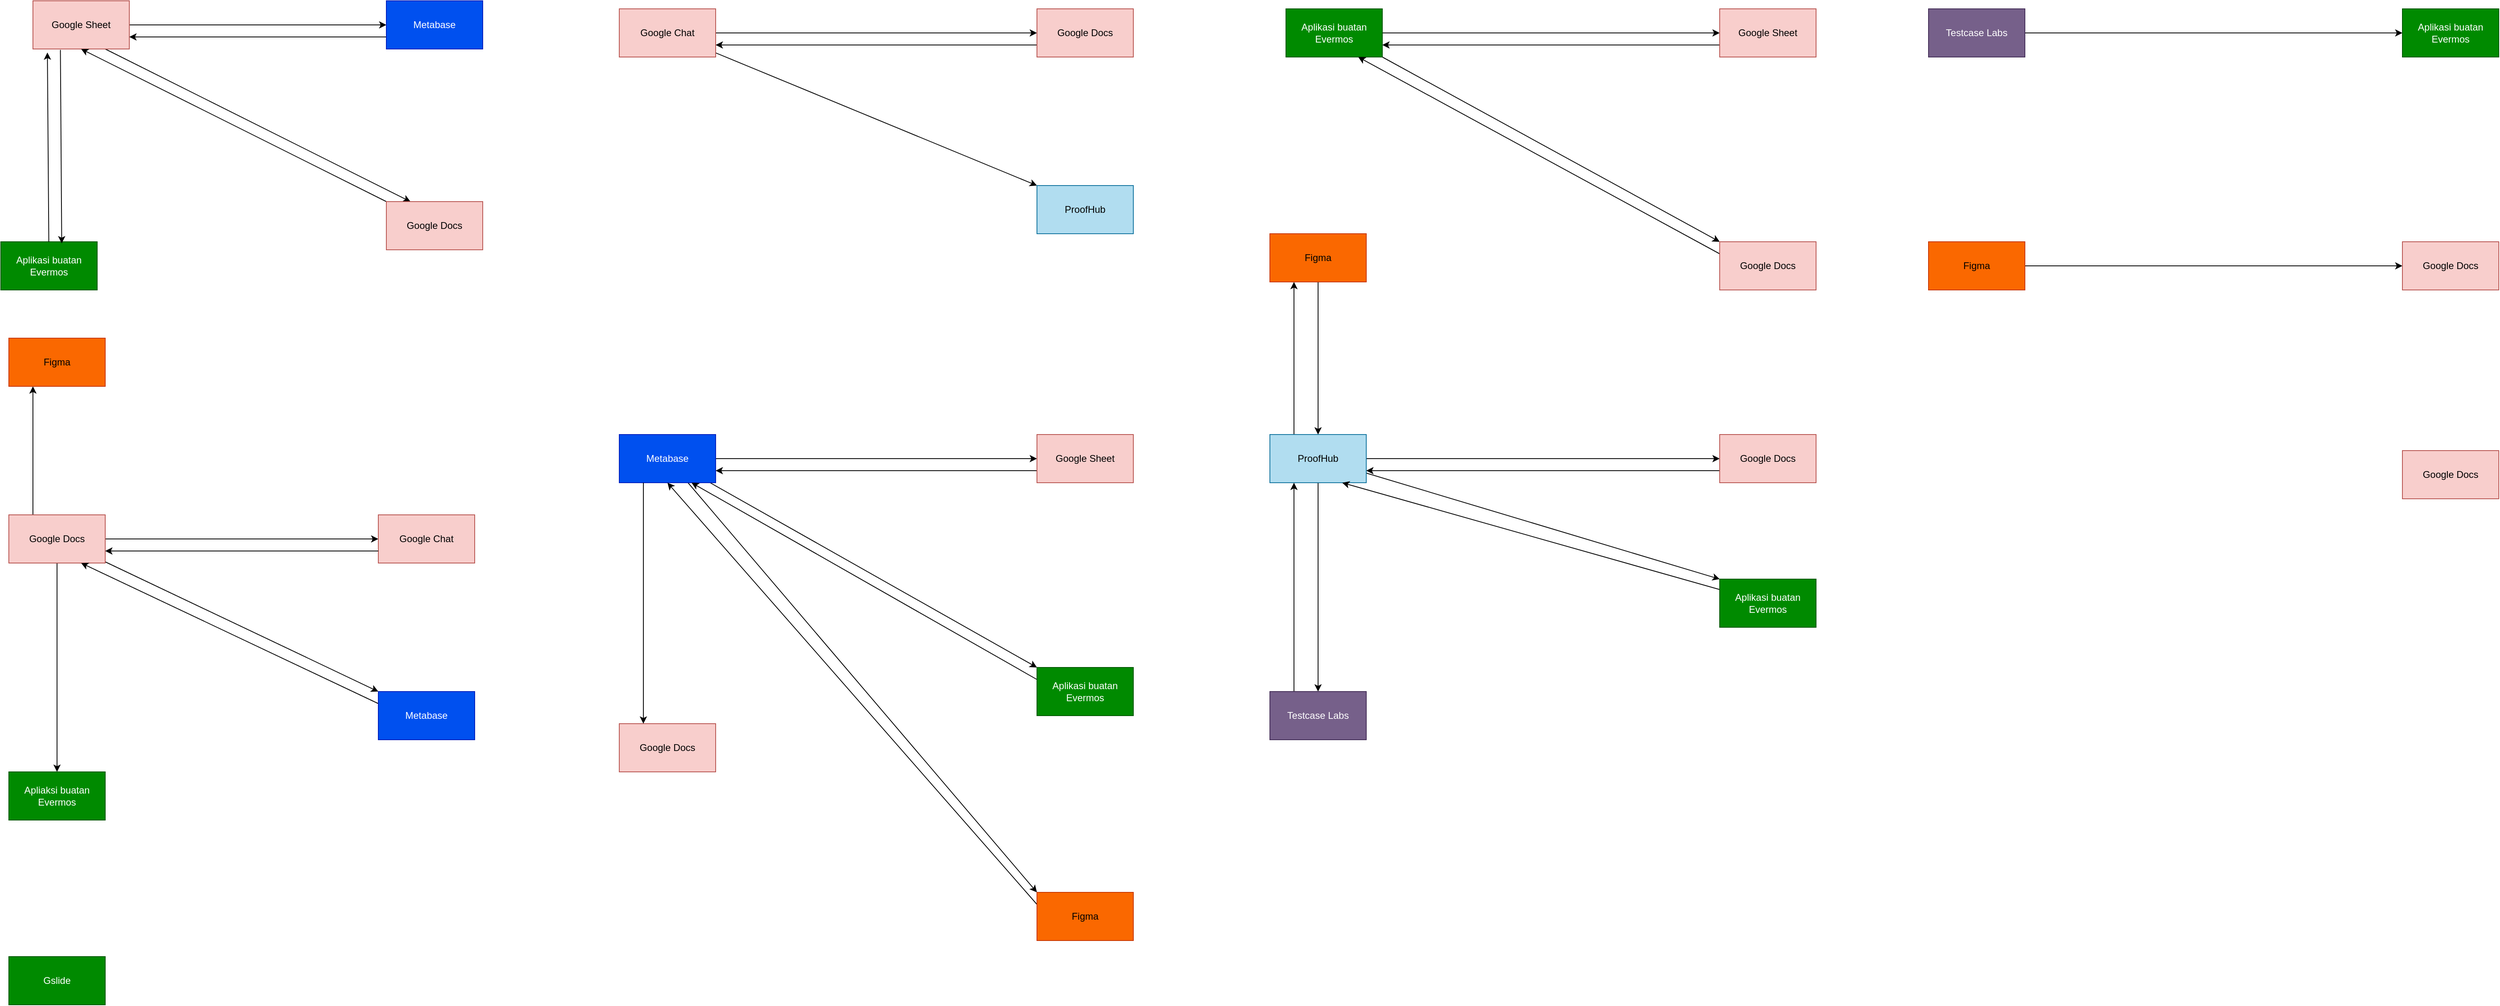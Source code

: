 <mxfile version="24.3.1" type="github">
  <diagram name="Page-1" id="E5z7_evESgjMb_As2ucQ">
    <mxGraphModel dx="880" dy="434" grid="1" gridSize="10" guides="1" tooltips="1" connect="1" arrows="1" fold="1" page="1" pageScale="1" pageWidth="827" pageHeight="1169" math="0" shadow="0">
      <root>
        <mxCell id="0" />
        <mxCell id="1" parent="0" />
        <mxCell id="dNbxliVc7xj6Qj0FZMgo-4" value="" style="edgeStyle=orthogonalEdgeStyle;rounded=0;orthogonalLoop=1;jettySize=auto;html=1;" edge="1" parent="1" source="dNbxliVc7xj6Qj0FZMgo-1" target="dNbxliVc7xj6Qj0FZMgo-3">
          <mxGeometry relative="1" as="geometry" />
        </mxCell>
        <mxCell id="dNbxliVc7xj6Qj0FZMgo-11" style="edgeStyle=none;rounded=0;orthogonalLoop=1;jettySize=auto;html=1;entryX=0.25;entryY=0;entryDx=0;entryDy=0;exitX=0.75;exitY=1;exitDx=0;exitDy=0;" edge="1" parent="1" source="dNbxliVc7xj6Qj0FZMgo-1" target="dNbxliVc7xj6Qj0FZMgo-7">
          <mxGeometry relative="1" as="geometry" />
        </mxCell>
        <mxCell id="dNbxliVc7xj6Qj0FZMgo-1" value="Google Sheet" style="rounded=0;whiteSpace=wrap;html=1;fillColor=#f8cecc;strokeColor=#b85450;" vertex="1" parent="1">
          <mxGeometry x="180" y="40" width="120" height="60" as="geometry" />
        </mxCell>
        <mxCell id="dNbxliVc7xj6Qj0FZMgo-6" style="edgeStyle=orthogonalEdgeStyle;rounded=0;orthogonalLoop=1;jettySize=auto;html=1;entryX=1;entryY=0.75;entryDx=0;entryDy=0;" edge="1" parent="1" source="dNbxliVc7xj6Qj0FZMgo-3" target="dNbxliVc7xj6Qj0FZMgo-1">
          <mxGeometry relative="1" as="geometry">
            <Array as="points">
              <mxPoint x="540" y="85" />
              <mxPoint x="540" y="85" />
            </Array>
          </mxGeometry>
        </mxCell>
        <mxCell id="dNbxliVc7xj6Qj0FZMgo-3" value="Metabase" style="whiteSpace=wrap;html=1;rounded=0;fillColor=#0050ef;strokeColor=#001DBC;fontColor=#ffffff;" vertex="1" parent="1">
          <mxGeometry x="620" y="40" width="120" height="60" as="geometry" />
        </mxCell>
        <mxCell id="dNbxliVc7xj6Qj0FZMgo-8" style="rounded=0;orthogonalLoop=1;jettySize=auto;html=1;entryX=0.5;entryY=1;entryDx=0;entryDy=0;" edge="1" parent="1" source="dNbxliVc7xj6Qj0FZMgo-7" target="dNbxliVc7xj6Qj0FZMgo-1">
          <mxGeometry relative="1" as="geometry" />
        </mxCell>
        <mxCell id="dNbxliVc7xj6Qj0FZMgo-7" value="Google Docs" style="rounded=0;whiteSpace=wrap;html=1;fillColor=#f8cecc;strokeColor=#b85450;" vertex="1" parent="1">
          <mxGeometry x="620" y="290" width="120" height="60" as="geometry" />
        </mxCell>
        <mxCell id="dNbxliVc7xj6Qj0FZMgo-12" value="Aplikasi buatan Evermos" style="rounded=0;whiteSpace=wrap;html=1;fillColor=#008a00;strokeColor=#005700;fontColor=#ffffff;" vertex="1" parent="1">
          <mxGeometry x="140" y="340" width="120" height="60" as="geometry" />
        </mxCell>
        <mxCell id="dNbxliVc7xj6Qj0FZMgo-13" style="edgeStyle=none;rounded=0;orthogonalLoop=1;jettySize=auto;html=1;entryX=0.15;entryY=1.072;entryDx=0;entryDy=0;entryPerimeter=0;" edge="1" parent="1" source="dNbxliVc7xj6Qj0FZMgo-12" target="dNbxliVc7xj6Qj0FZMgo-1">
          <mxGeometry relative="1" as="geometry" />
        </mxCell>
        <mxCell id="dNbxliVc7xj6Qj0FZMgo-14" style="edgeStyle=none;rounded=0;orthogonalLoop=1;jettySize=auto;html=1;entryX=0.632;entryY=0.033;entryDx=0;entryDy=0;entryPerimeter=0;exitX=0.285;exitY=1.019;exitDx=0;exitDy=0;exitPerimeter=0;" edge="1" parent="1" source="dNbxliVc7xj6Qj0FZMgo-1" target="dNbxliVc7xj6Qj0FZMgo-12">
          <mxGeometry relative="1" as="geometry" />
        </mxCell>
        <mxCell id="dNbxliVc7xj6Qj0FZMgo-17" value="" style="edgeStyle=none;rounded=0;orthogonalLoop=1;jettySize=auto;html=1;" edge="1" parent="1" source="dNbxliVc7xj6Qj0FZMgo-15" target="dNbxliVc7xj6Qj0FZMgo-16">
          <mxGeometry relative="1" as="geometry" />
        </mxCell>
        <mxCell id="dNbxliVc7xj6Qj0FZMgo-21" style="edgeStyle=none;rounded=0;orthogonalLoop=1;jettySize=auto;html=1;entryX=0;entryY=0;entryDx=0;entryDy=0;" edge="1" parent="1" source="dNbxliVc7xj6Qj0FZMgo-15" target="dNbxliVc7xj6Qj0FZMgo-18">
          <mxGeometry relative="1" as="geometry" />
        </mxCell>
        <mxCell id="dNbxliVc7xj6Qj0FZMgo-27" value="" style="edgeStyle=none;rounded=0;orthogonalLoop=1;jettySize=auto;html=1;" edge="1" parent="1" source="dNbxliVc7xj6Qj0FZMgo-15" target="dNbxliVc7xj6Qj0FZMgo-26">
          <mxGeometry relative="1" as="geometry" />
        </mxCell>
        <mxCell id="dNbxliVc7xj6Qj0FZMgo-34" style="edgeStyle=none;rounded=0;orthogonalLoop=1;jettySize=auto;html=1;entryX=0.25;entryY=1;entryDx=0;entryDy=0;exitX=0.25;exitY=0;exitDx=0;exitDy=0;" edge="1" parent="1" source="dNbxliVc7xj6Qj0FZMgo-15" target="dNbxliVc7xj6Qj0FZMgo-29">
          <mxGeometry relative="1" as="geometry" />
        </mxCell>
        <mxCell id="dNbxliVc7xj6Qj0FZMgo-15" value="Google Docs" style="rounded=0;whiteSpace=wrap;html=1;fillColor=#f8cecc;strokeColor=#b85450;" vertex="1" parent="1">
          <mxGeometry x="150" y="680" width="120" height="60" as="geometry" />
        </mxCell>
        <mxCell id="dNbxliVc7xj6Qj0FZMgo-16" value="Google Chat" style="whiteSpace=wrap;html=1;fillColor=#f8cecc;strokeColor=#b85450;rounded=0;" vertex="1" parent="1">
          <mxGeometry x="610" y="680" width="120" height="60" as="geometry" />
        </mxCell>
        <mxCell id="dNbxliVc7xj6Qj0FZMgo-22" style="edgeStyle=none;rounded=0;orthogonalLoop=1;jettySize=auto;html=1;entryX=0.75;entryY=1;entryDx=0;entryDy=0;exitX=0;exitY=0.25;exitDx=0;exitDy=0;" edge="1" parent="1" source="dNbxliVc7xj6Qj0FZMgo-18" target="dNbxliVc7xj6Qj0FZMgo-15">
          <mxGeometry relative="1" as="geometry" />
        </mxCell>
        <mxCell id="dNbxliVc7xj6Qj0FZMgo-18" value="Metabase" style="whiteSpace=wrap;html=1;fillColor=#0050ef;strokeColor=#001DBC;rounded=0;fontColor=#ffffff;" vertex="1" parent="1">
          <mxGeometry x="610" y="900" width="120" height="60" as="geometry" />
        </mxCell>
        <mxCell id="dNbxliVc7xj6Qj0FZMgo-20" style="edgeStyle=none;rounded=0;orthogonalLoop=1;jettySize=auto;html=1;entryX=1;entryY=0.75;entryDx=0;entryDy=0;exitX=0;exitY=0.75;exitDx=0;exitDy=0;" edge="1" parent="1" source="dNbxliVc7xj6Qj0FZMgo-16" target="dNbxliVc7xj6Qj0FZMgo-15">
          <mxGeometry relative="1" as="geometry" />
        </mxCell>
        <mxCell id="dNbxliVc7xj6Qj0FZMgo-26" value="Apliaksi buatan Evermos" style="rounded=0;whiteSpace=wrap;html=1;fillColor=#008a00;strokeColor=#005700;fontColor=#ffffff;" vertex="1" parent="1">
          <mxGeometry x="150" y="1000" width="120" height="60" as="geometry" />
        </mxCell>
        <mxCell id="dNbxliVc7xj6Qj0FZMgo-29" value="Figma" style="rounded=0;whiteSpace=wrap;html=1;fillColor=#fa6800;strokeColor=#C73500;fontColor=#000000;" vertex="1" parent="1">
          <mxGeometry x="150" y="460" width="120" height="60" as="geometry" />
        </mxCell>
        <mxCell id="dNbxliVc7xj6Qj0FZMgo-37" value="" style="edgeStyle=none;rounded=0;orthogonalLoop=1;jettySize=auto;html=1;" edge="1" parent="1" source="dNbxliVc7xj6Qj0FZMgo-35" target="dNbxliVc7xj6Qj0FZMgo-36">
          <mxGeometry relative="1" as="geometry" />
        </mxCell>
        <mxCell id="dNbxliVc7xj6Qj0FZMgo-40" style="edgeStyle=none;rounded=0;orthogonalLoop=1;jettySize=auto;html=1;entryX=0;entryY=0;entryDx=0;entryDy=0;" edge="1" parent="1" source="dNbxliVc7xj6Qj0FZMgo-35" target="dNbxliVc7xj6Qj0FZMgo-38">
          <mxGeometry relative="1" as="geometry" />
        </mxCell>
        <mxCell id="dNbxliVc7xj6Qj0FZMgo-35" value="Google Chat" style="rounded=0;whiteSpace=wrap;html=1;fillColor=#f8cecc;strokeColor=#b85450;" vertex="1" parent="1">
          <mxGeometry x="910" y="50" width="120" height="60" as="geometry" />
        </mxCell>
        <mxCell id="dNbxliVc7xj6Qj0FZMgo-39" style="edgeStyle=none;rounded=0;orthogonalLoop=1;jettySize=auto;html=1;entryX=1;entryY=0.75;entryDx=0;entryDy=0;exitX=0;exitY=0.75;exitDx=0;exitDy=0;" edge="1" parent="1" source="dNbxliVc7xj6Qj0FZMgo-36" target="dNbxliVc7xj6Qj0FZMgo-35">
          <mxGeometry relative="1" as="geometry" />
        </mxCell>
        <mxCell id="dNbxliVc7xj6Qj0FZMgo-36" value="Google Docs" style="whiteSpace=wrap;html=1;fillColor=#f8cecc;strokeColor=#b85450;rounded=0;" vertex="1" parent="1">
          <mxGeometry x="1430" y="50" width="120" height="60" as="geometry" />
        </mxCell>
        <mxCell id="dNbxliVc7xj6Qj0FZMgo-38" value="ProofHub" style="whiteSpace=wrap;html=1;fillColor=#b1ddf0;strokeColor=#10739e;rounded=0;" vertex="1" parent="1">
          <mxGeometry x="1430" y="270" width="120" height="60" as="geometry" />
        </mxCell>
        <mxCell id="dNbxliVc7xj6Qj0FZMgo-44" style="edgeStyle=none;rounded=0;orthogonalLoop=1;jettySize=auto;html=1;entryX=0;entryY=0.5;entryDx=0;entryDy=0;" edge="1" parent="1" source="dNbxliVc7xj6Qj0FZMgo-42" target="dNbxliVc7xj6Qj0FZMgo-43">
          <mxGeometry relative="1" as="geometry" />
        </mxCell>
        <mxCell id="dNbxliVc7xj6Qj0FZMgo-47" style="edgeStyle=none;rounded=0;orthogonalLoop=1;jettySize=auto;html=1;entryX=0;entryY=0;entryDx=0;entryDy=0;" edge="1" parent="1" source="dNbxliVc7xj6Qj0FZMgo-42" target="dNbxliVc7xj6Qj0FZMgo-46">
          <mxGeometry relative="1" as="geometry" />
        </mxCell>
        <mxCell id="dNbxliVc7xj6Qj0FZMgo-50" style="edgeStyle=none;rounded=0;orthogonalLoop=1;jettySize=auto;html=1;entryX=0;entryY=0;entryDx=0;entryDy=0;" edge="1" parent="1" source="dNbxliVc7xj6Qj0FZMgo-42" target="dNbxliVc7xj6Qj0FZMgo-49">
          <mxGeometry relative="1" as="geometry" />
        </mxCell>
        <mxCell id="dNbxliVc7xj6Qj0FZMgo-42" value="Metabase" style="rounded=0;whiteSpace=wrap;html=1;fillColor=#0050ef;strokeColor=#001DBC;fontColor=#ffffff;" vertex="1" parent="1">
          <mxGeometry x="910" y="580" width="120" height="60" as="geometry" />
        </mxCell>
        <mxCell id="dNbxliVc7xj6Qj0FZMgo-45" style="edgeStyle=none;rounded=0;orthogonalLoop=1;jettySize=auto;html=1;entryX=1;entryY=0.75;entryDx=0;entryDy=0;exitX=0;exitY=0.75;exitDx=0;exitDy=0;" edge="1" parent="1" source="dNbxliVc7xj6Qj0FZMgo-43" target="dNbxliVc7xj6Qj0FZMgo-42">
          <mxGeometry relative="1" as="geometry" />
        </mxCell>
        <mxCell id="dNbxliVc7xj6Qj0FZMgo-43" value="Google Sheet" style="rounded=0;whiteSpace=wrap;html=1;fillColor=#f8cecc;strokeColor=#b85450;" vertex="1" parent="1">
          <mxGeometry x="1430" y="580" width="120" height="60" as="geometry" />
        </mxCell>
        <mxCell id="dNbxliVc7xj6Qj0FZMgo-48" style="edgeStyle=none;rounded=0;orthogonalLoop=1;jettySize=auto;html=1;entryX=0.75;entryY=1;entryDx=0;entryDy=0;exitX=0;exitY=0.25;exitDx=0;exitDy=0;" edge="1" parent="1" source="dNbxliVc7xj6Qj0FZMgo-46" target="dNbxliVc7xj6Qj0FZMgo-42">
          <mxGeometry relative="1" as="geometry" />
        </mxCell>
        <mxCell id="dNbxliVc7xj6Qj0FZMgo-46" value="Aplikasi buatan Evermos" style="rounded=0;whiteSpace=wrap;html=1;fillColor=#008a00;strokeColor=#005700;fontColor=#ffffff;" vertex="1" parent="1">
          <mxGeometry x="1430" y="870" width="120" height="60" as="geometry" />
        </mxCell>
        <mxCell id="dNbxliVc7xj6Qj0FZMgo-51" style="edgeStyle=none;rounded=0;orthogonalLoop=1;jettySize=auto;html=1;exitX=0;exitY=0.25;exitDx=0;exitDy=0;entryX=0.5;entryY=1;entryDx=0;entryDy=0;" edge="1" parent="1" source="dNbxliVc7xj6Qj0FZMgo-49" target="dNbxliVc7xj6Qj0FZMgo-42">
          <mxGeometry relative="1" as="geometry">
            <mxPoint x="970" y="650" as="targetPoint" />
          </mxGeometry>
        </mxCell>
        <mxCell id="dNbxliVc7xj6Qj0FZMgo-49" value="Figma" style="rounded=0;whiteSpace=wrap;html=1;fillColor=#fa6800;strokeColor=#C73500;fontColor=#000000;" vertex="1" parent="1">
          <mxGeometry x="1430" y="1150" width="120" height="60" as="geometry" />
        </mxCell>
        <mxCell id="dNbxliVc7xj6Qj0FZMgo-53" value="Google Docs" style="rounded=0;whiteSpace=wrap;html=1;fillColor=#f8cecc;strokeColor=#b85450;" vertex="1" parent="1">
          <mxGeometry x="910" y="940" width="120" height="60" as="geometry" />
        </mxCell>
        <mxCell id="dNbxliVc7xj6Qj0FZMgo-55" style="edgeStyle=none;rounded=0;orthogonalLoop=1;jettySize=auto;html=1;entryX=0.25;entryY=0;entryDx=0;entryDy=0;exitX=0.25;exitY=1;exitDx=0;exitDy=0;" edge="1" parent="1" source="dNbxliVc7xj6Qj0FZMgo-42" target="dNbxliVc7xj6Qj0FZMgo-53">
          <mxGeometry relative="1" as="geometry" />
        </mxCell>
        <mxCell id="dNbxliVc7xj6Qj0FZMgo-62" value="" style="edgeStyle=none;rounded=0;orthogonalLoop=1;jettySize=auto;html=1;" edge="1" parent="1" source="dNbxliVc7xj6Qj0FZMgo-60" target="dNbxliVc7xj6Qj0FZMgo-61">
          <mxGeometry relative="1" as="geometry" />
        </mxCell>
        <mxCell id="dNbxliVc7xj6Qj0FZMgo-65" style="edgeStyle=none;rounded=0;orthogonalLoop=1;jettySize=auto;html=1;entryX=0;entryY=0;entryDx=0;entryDy=0;exitX=1;exitY=1;exitDx=0;exitDy=0;" edge="1" parent="1" source="dNbxliVc7xj6Qj0FZMgo-60" target="dNbxliVc7xj6Qj0FZMgo-63">
          <mxGeometry relative="1" as="geometry">
            <mxPoint x="1860" y="100" as="sourcePoint" />
          </mxGeometry>
        </mxCell>
        <mxCell id="dNbxliVc7xj6Qj0FZMgo-60" value="Aplikasi buatan Evermos" style="rounded=0;whiteSpace=wrap;html=1;fillColor=#008a00;strokeColor=#005700;fontColor=#ffffff;" vertex="1" parent="1">
          <mxGeometry x="1740" y="50" width="120" height="60" as="geometry" />
        </mxCell>
        <mxCell id="dNbxliVc7xj6Qj0FZMgo-64" style="edgeStyle=none;rounded=0;orthogonalLoop=1;jettySize=auto;html=1;entryX=1;entryY=0.75;entryDx=0;entryDy=0;exitX=0;exitY=0.75;exitDx=0;exitDy=0;" edge="1" parent="1" source="dNbxliVc7xj6Qj0FZMgo-61" target="dNbxliVc7xj6Qj0FZMgo-60">
          <mxGeometry relative="1" as="geometry" />
        </mxCell>
        <mxCell id="dNbxliVc7xj6Qj0FZMgo-61" value="Google Sheet" style="whiteSpace=wrap;html=1;fillColor=#f8cecc;strokeColor=#b85450;rounded=0;" vertex="1" parent="1">
          <mxGeometry x="2280" y="50" width="120" height="60" as="geometry" />
        </mxCell>
        <mxCell id="dNbxliVc7xj6Qj0FZMgo-66" style="edgeStyle=none;rounded=0;orthogonalLoop=1;jettySize=auto;html=1;entryX=0.75;entryY=1;entryDx=0;entryDy=0;exitX=0;exitY=0.25;exitDx=0;exitDy=0;" edge="1" parent="1" source="dNbxliVc7xj6Qj0FZMgo-63" target="dNbxliVc7xj6Qj0FZMgo-60">
          <mxGeometry relative="1" as="geometry" />
        </mxCell>
        <mxCell id="dNbxliVc7xj6Qj0FZMgo-63" value="Google Docs" style="whiteSpace=wrap;html=1;fillColor=#f8cecc;strokeColor=#b85450;rounded=0;" vertex="1" parent="1">
          <mxGeometry x="2280" y="340" width="120" height="60" as="geometry" />
        </mxCell>
        <mxCell id="dNbxliVc7xj6Qj0FZMgo-69" value="" style="edgeStyle=none;rounded=0;orthogonalLoop=1;jettySize=auto;html=1;" edge="1" parent="1" source="dNbxliVc7xj6Qj0FZMgo-67" target="dNbxliVc7xj6Qj0FZMgo-68">
          <mxGeometry relative="1" as="geometry" />
        </mxCell>
        <mxCell id="dNbxliVc7xj6Qj0FZMgo-73" style="edgeStyle=none;rounded=0;orthogonalLoop=1;jettySize=auto;html=1;entryX=0;entryY=0;entryDx=0;entryDy=0;" edge="1" parent="1" source="dNbxliVc7xj6Qj0FZMgo-67" target="dNbxliVc7xj6Qj0FZMgo-70">
          <mxGeometry relative="1" as="geometry" />
        </mxCell>
        <mxCell id="dNbxliVc7xj6Qj0FZMgo-75" style="edgeStyle=none;rounded=0;orthogonalLoop=1;jettySize=auto;html=1;" edge="1" parent="1" source="dNbxliVc7xj6Qj0FZMgo-67" target="dNbxliVc7xj6Qj0FZMgo-74">
          <mxGeometry relative="1" as="geometry" />
        </mxCell>
        <mxCell id="dNbxliVc7xj6Qj0FZMgo-83" style="edgeStyle=none;rounded=0;orthogonalLoop=1;jettySize=auto;html=1;entryX=0.25;entryY=1;entryDx=0;entryDy=0;exitX=0.25;exitY=0;exitDx=0;exitDy=0;" edge="1" parent="1" source="dNbxliVc7xj6Qj0FZMgo-67" target="dNbxliVc7xj6Qj0FZMgo-81">
          <mxGeometry relative="1" as="geometry" />
        </mxCell>
        <mxCell id="dNbxliVc7xj6Qj0FZMgo-67" value="ProofHub" style="rounded=0;whiteSpace=wrap;html=1;fillColor=#b1ddf0;strokeColor=#10739e;" vertex="1" parent="1">
          <mxGeometry x="1720" y="580" width="120" height="60" as="geometry" />
        </mxCell>
        <mxCell id="dNbxliVc7xj6Qj0FZMgo-71" style="edgeStyle=none;rounded=0;orthogonalLoop=1;jettySize=auto;html=1;entryX=1;entryY=0.75;entryDx=0;entryDy=0;exitX=0;exitY=0.75;exitDx=0;exitDy=0;" edge="1" parent="1" source="dNbxliVc7xj6Qj0FZMgo-68" target="dNbxliVc7xj6Qj0FZMgo-67">
          <mxGeometry relative="1" as="geometry" />
        </mxCell>
        <mxCell id="dNbxliVc7xj6Qj0FZMgo-68" value="Google Docs" style="whiteSpace=wrap;html=1;fillColor=#f8cecc;strokeColor=#b85450;rounded=0;" vertex="1" parent="1">
          <mxGeometry x="2280" y="580" width="120" height="60" as="geometry" />
        </mxCell>
        <mxCell id="dNbxliVc7xj6Qj0FZMgo-72" style="edgeStyle=none;rounded=0;orthogonalLoop=1;jettySize=auto;html=1;entryX=0.75;entryY=1;entryDx=0;entryDy=0;" edge="1" parent="1" source="dNbxliVc7xj6Qj0FZMgo-70" target="dNbxliVc7xj6Qj0FZMgo-67">
          <mxGeometry relative="1" as="geometry" />
        </mxCell>
        <mxCell id="dNbxliVc7xj6Qj0FZMgo-70" value="Aplikasi buatan Evermos" style="whiteSpace=wrap;html=1;fillColor=#008a00;strokeColor=#005700;rounded=0;fontColor=#ffffff;" vertex="1" parent="1">
          <mxGeometry x="2280" y="760" width="120" height="60" as="geometry" />
        </mxCell>
        <mxCell id="dNbxliVc7xj6Qj0FZMgo-76" style="edgeStyle=none;rounded=0;orthogonalLoop=1;jettySize=auto;html=1;entryX=0.25;entryY=1;entryDx=0;entryDy=0;exitX=0.25;exitY=0;exitDx=0;exitDy=0;" edge="1" parent="1" source="dNbxliVc7xj6Qj0FZMgo-74" target="dNbxliVc7xj6Qj0FZMgo-67">
          <mxGeometry relative="1" as="geometry">
            <mxPoint x="1760" y="650" as="targetPoint" />
          </mxGeometry>
        </mxCell>
        <mxCell id="dNbxliVc7xj6Qj0FZMgo-74" value="Testcase Labs" style="whiteSpace=wrap;html=1;fillColor=#76608a;strokeColor=#432D57;rounded=0;fontColor=#ffffff;" vertex="1" parent="1">
          <mxGeometry x="1720" y="900" width="120" height="60" as="geometry" />
        </mxCell>
        <mxCell id="dNbxliVc7xj6Qj0FZMgo-79" value="" style="edgeStyle=none;rounded=0;orthogonalLoop=1;jettySize=auto;html=1;" edge="1" parent="1" source="dNbxliVc7xj6Qj0FZMgo-77" target="dNbxliVc7xj6Qj0FZMgo-78">
          <mxGeometry relative="1" as="geometry" />
        </mxCell>
        <mxCell id="dNbxliVc7xj6Qj0FZMgo-77" value="Testcase Labs" style="whiteSpace=wrap;html=1;fillColor=#76608a;strokeColor=#432D57;rounded=0;fontColor=#ffffff;" vertex="1" parent="1">
          <mxGeometry x="2540" y="50" width="120" height="60" as="geometry" />
        </mxCell>
        <mxCell id="dNbxliVc7xj6Qj0FZMgo-78" value="Aplikasi buatan Evermos" style="whiteSpace=wrap;html=1;fillColor=#008a00;strokeColor=#005700;rounded=0;fontColor=#ffffff;" vertex="1" parent="1">
          <mxGeometry x="3130" y="50" width="120" height="60" as="geometry" />
        </mxCell>
        <mxCell id="dNbxliVc7xj6Qj0FZMgo-85" value="" style="edgeStyle=none;rounded=0;orthogonalLoop=1;jettySize=auto;html=1;" edge="1" parent="1" source="dNbxliVc7xj6Qj0FZMgo-80" target="dNbxliVc7xj6Qj0FZMgo-84">
          <mxGeometry relative="1" as="geometry" />
        </mxCell>
        <mxCell id="dNbxliVc7xj6Qj0FZMgo-80" value="Figma" style="whiteSpace=wrap;html=1;fillColor=#fa6800;strokeColor=#C73500;rounded=0;fontColor=#000000;" vertex="1" parent="1">
          <mxGeometry x="2540" y="340" width="120" height="60" as="geometry" />
        </mxCell>
        <mxCell id="dNbxliVc7xj6Qj0FZMgo-82" style="edgeStyle=none;rounded=0;orthogonalLoop=1;jettySize=auto;html=1;" edge="1" parent="1" source="dNbxliVc7xj6Qj0FZMgo-81" target="dNbxliVc7xj6Qj0FZMgo-67">
          <mxGeometry relative="1" as="geometry" />
        </mxCell>
        <mxCell id="dNbxliVc7xj6Qj0FZMgo-81" value="Figma" style="rounded=0;whiteSpace=wrap;html=1;fillColor=#fa6800;strokeColor=#C73500;fontColor=#000000;" vertex="1" parent="1">
          <mxGeometry x="1720" y="330" width="120" height="60" as="geometry" />
        </mxCell>
        <mxCell id="dNbxliVc7xj6Qj0FZMgo-84" value="Google Docs" style="whiteSpace=wrap;html=1;fillColor=#f8cecc;strokeColor=#b85450;rounded=0;" vertex="1" parent="1">
          <mxGeometry x="3130" y="340" width="120" height="60" as="geometry" />
        </mxCell>
        <mxCell id="dNbxliVc7xj6Qj0FZMgo-86" value="Google Docs" style="whiteSpace=wrap;html=1;fillColor=#f8cecc;strokeColor=#b85450;rounded=0;" vertex="1" parent="1">
          <mxGeometry x="3130" y="600" width="120" height="60" as="geometry" />
        </mxCell>
        <mxCell id="dNbxliVc7xj6Qj0FZMgo-89" value="Gslide" style="rounded=0;whiteSpace=wrap;html=1;fillColor=#008a00;strokeColor=#005700;fontColor=#ffffff;" vertex="1" parent="1">
          <mxGeometry x="150" y="1230" width="120" height="60" as="geometry" />
        </mxCell>
      </root>
    </mxGraphModel>
  </diagram>
</mxfile>
